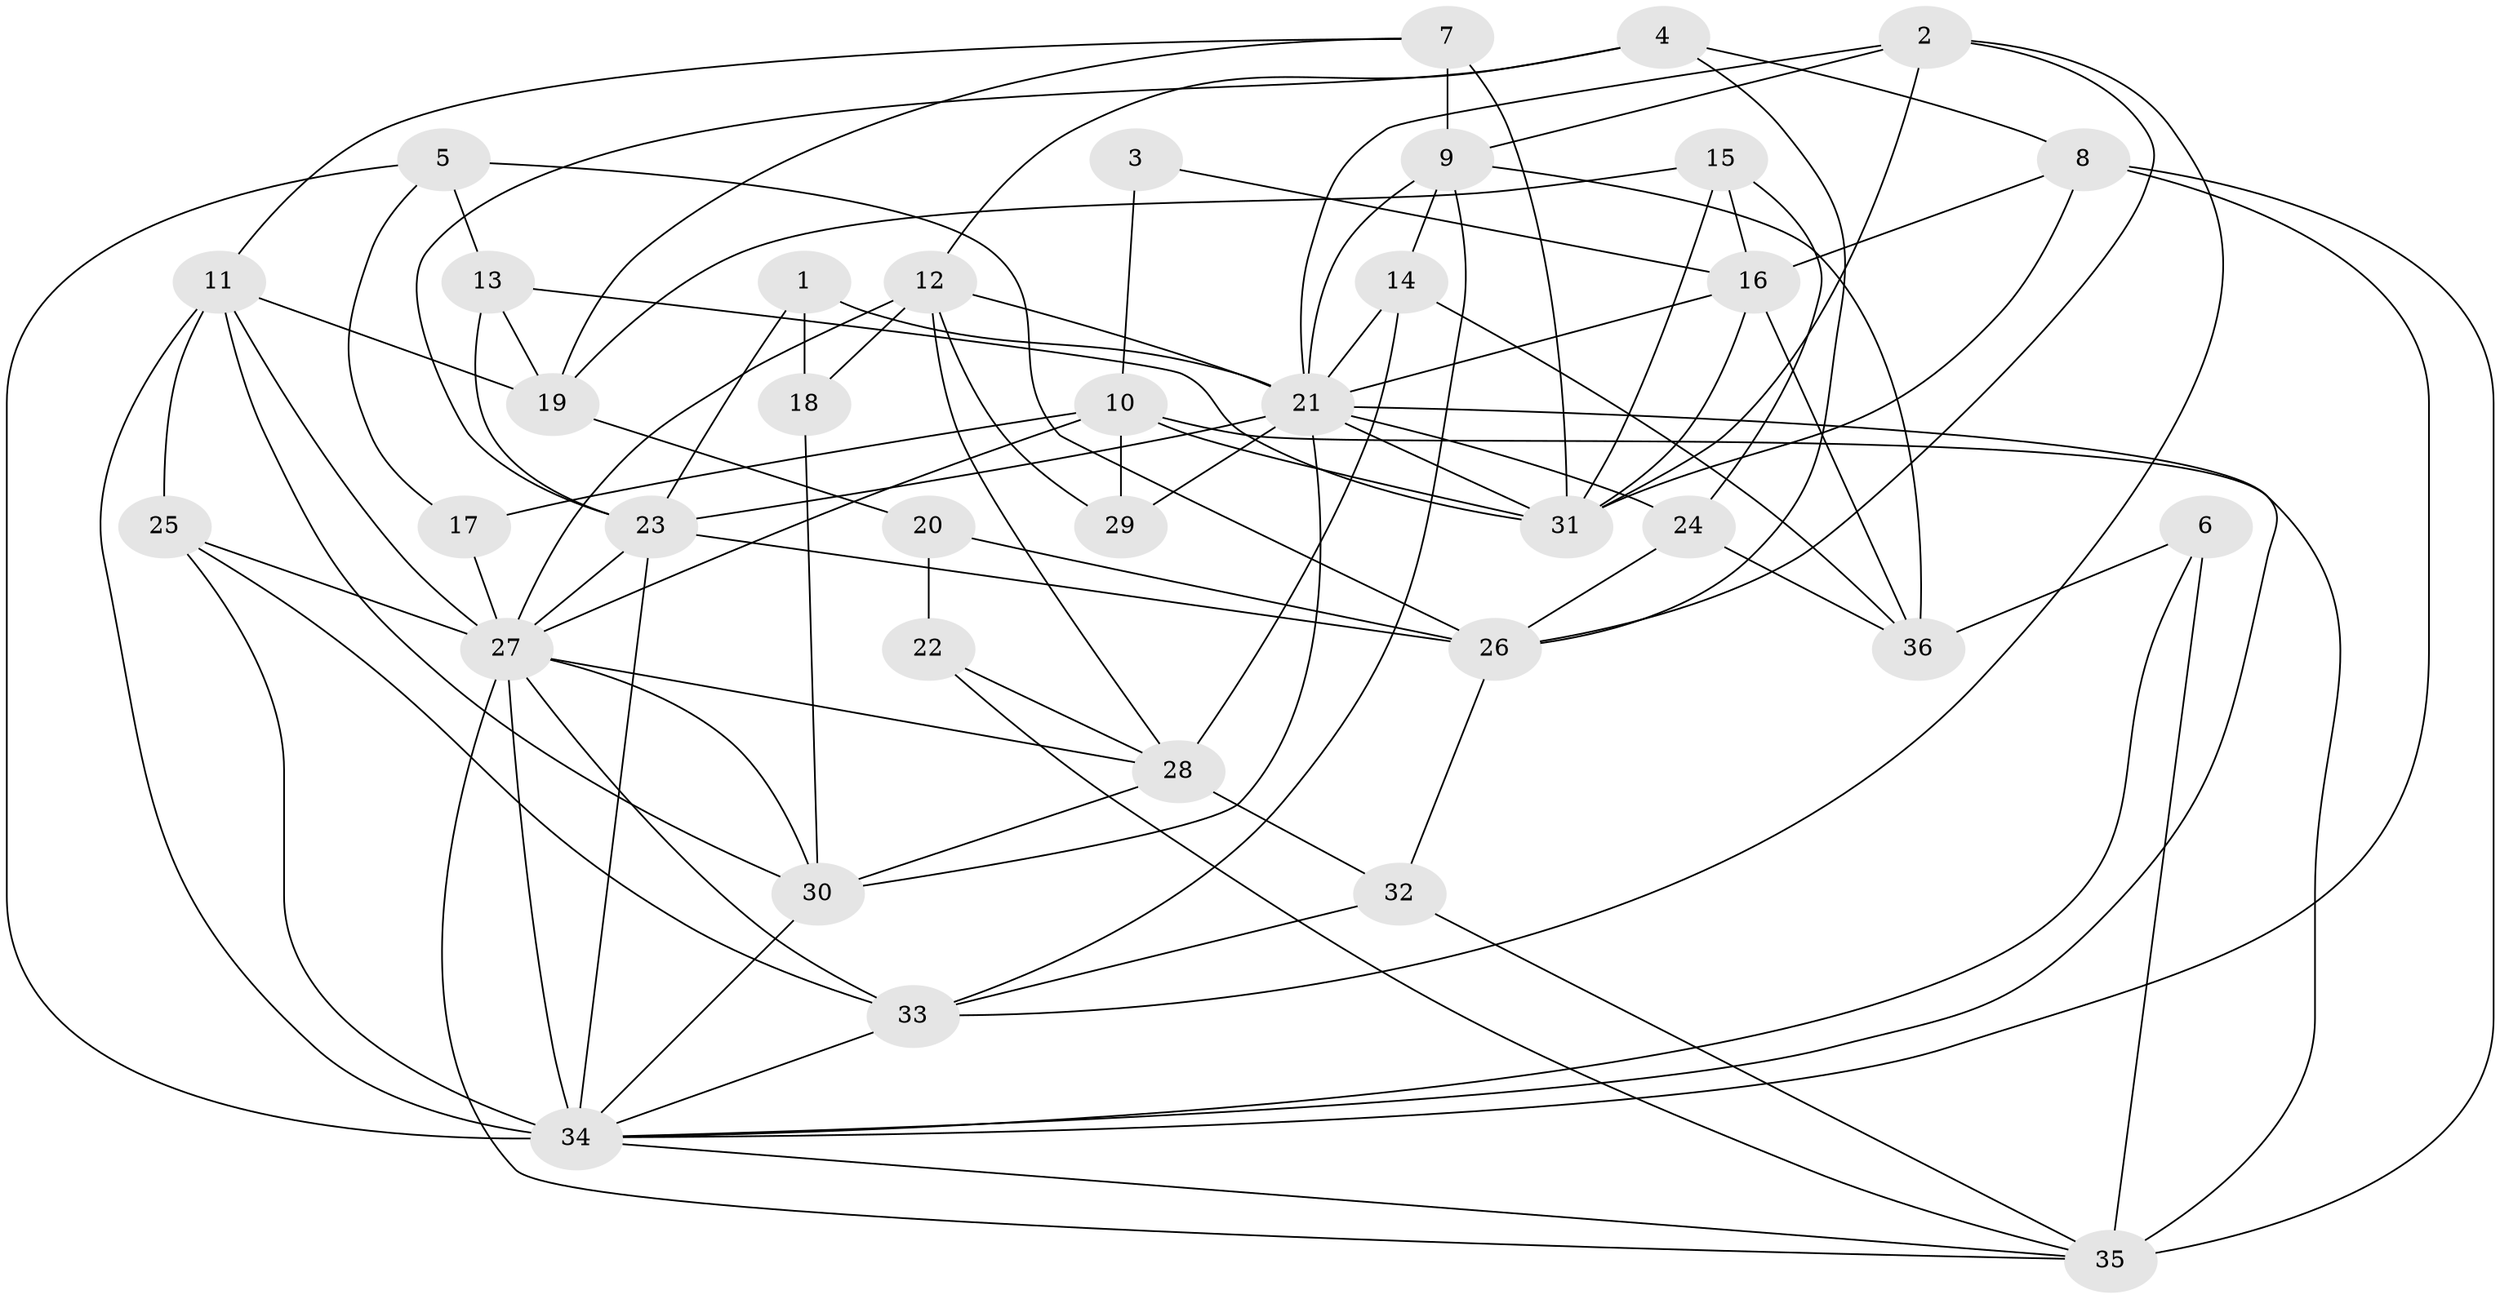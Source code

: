 // original degree distribution, {4: 0.16901408450704225, 3: 0.29577464788732394, 2: 0.1267605633802817, 5: 0.30985915492957744, 6: 0.07042253521126761, 8: 0.014084507042253521, 7: 0.014084507042253521}
// Generated by graph-tools (version 1.1) at 2025/02/03/09/25 03:02:12]
// undirected, 36 vertices, 95 edges
graph export_dot {
graph [start="1"]
  node [color=gray90,style=filled];
  1;
  2;
  3;
  4;
  5;
  6;
  7;
  8;
  9;
  10;
  11;
  12;
  13;
  14;
  15;
  16;
  17;
  18;
  19;
  20;
  21;
  22;
  23;
  24;
  25;
  26;
  27;
  28;
  29;
  30;
  31;
  32;
  33;
  34;
  35;
  36;
  1 -- 18 [weight=1.0];
  1 -- 21 [weight=1.0];
  1 -- 23 [weight=1.0];
  2 -- 9 [weight=1.0];
  2 -- 21 [weight=1.0];
  2 -- 26 [weight=1.0];
  2 -- 31 [weight=1.0];
  2 -- 33 [weight=1.0];
  3 -- 10 [weight=1.0];
  3 -- 16 [weight=1.0];
  4 -- 8 [weight=1.0];
  4 -- 12 [weight=1.0];
  4 -- 23 [weight=1.0];
  4 -- 26 [weight=1.0];
  5 -- 13 [weight=2.0];
  5 -- 17 [weight=1.0];
  5 -- 26 [weight=1.0];
  5 -- 34 [weight=2.0];
  6 -- 34 [weight=1.0];
  6 -- 35 [weight=1.0];
  6 -- 36 [weight=1.0];
  7 -- 9 [weight=1.0];
  7 -- 11 [weight=1.0];
  7 -- 19 [weight=1.0];
  7 -- 31 [weight=2.0];
  8 -- 16 [weight=1.0];
  8 -- 31 [weight=1.0];
  8 -- 34 [weight=1.0];
  8 -- 35 [weight=2.0];
  9 -- 14 [weight=1.0];
  9 -- 21 [weight=2.0];
  9 -- 33 [weight=1.0];
  9 -- 36 [weight=1.0];
  10 -- 17 [weight=1.0];
  10 -- 27 [weight=1.0];
  10 -- 29 [weight=1.0];
  10 -- 31 [weight=1.0];
  10 -- 35 [weight=1.0];
  11 -- 19 [weight=1.0];
  11 -- 25 [weight=1.0];
  11 -- 27 [weight=1.0];
  11 -- 30 [weight=1.0];
  11 -- 34 [weight=1.0];
  12 -- 18 [weight=1.0];
  12 -- 21 [weight=1.0];
  12 -- 27 [weight=1.0];
  12 -- 28 [weight=1.0];
  12 -- 29 [weight=1.0];
  13 -- 19 [weight=1.0];
  13 -- 23 [weight=1.0];
  13 -- 31 [weight=1.0];
  14 -- 21 [weight=1.0];
  14 -- 28 [weight=1.0];
  14 -- 36 [weight=1.0];
  15 -- 16 [weight=1.0];
  15 -- 19 [weight=1.0];
  15 -- 24 [weight=1.0];
  15 -- 31 [weight=1.0];
  16 -- 21 [weight=1.0];
  16 -- 31 [weight=1.0];
  16 -- 36 [weight=2.0];
  17 -- 27 [weight=1.0];
  18 -- 30 [weight=1.0];
  19 -- 20 [weight=2.0];
  20 -- 22 [weight=2.0];
  20 -- 26 [weight=1.0];
  21 -- 23 [weight=1.0];
  21 -- 24 [weight=1.0];
  21 -- 29 [weight=1.0];
  21 -- 30 [weight=1.0];
  21 -- 31 [weight=1.0];
  21 -- 34 [weight=1.0];
  22 -- 28 [weight=1.0];
  22 -- 35 [weight=2.0];
  23 -- 26 [weight=1.0];
  23 -- 27 [weight=1.0];
  23 -- 34 [weight=2.0];
  24 -- 26 [weight=1.0];
  24 -- 36 [weight=1.0];
  25 -- 27 [weight=1.0];
  25 -- 33 [weight=1.0];
  25 -- 34 [weight=1.0];
  26 -- 32 [weight=1.0];
  27 -- 28 [weight=2.0];
  27 -- 30 [weight=1.0];
  27 -- 33 [weight=1.0];
  27 -- 34 [weight=1.0];
  27 -- 35 [weight=1.0];
  28 -- 30 [weight=1.0];
  28 -- 32 [weight=1.0];
  30 -- 34 [weight=1.0];
  32 -- 33 [weight=1.0];
  32 -- 35 [weight=1.0];
  33 -- 34 [weight=1.0];
  34 -- 35 [weight=1.0];
}
